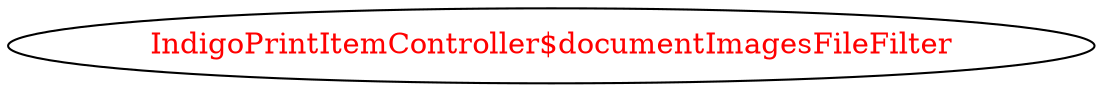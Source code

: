 digraph dependencyGraph {
 concentrate=true;
 ranksep="2.0";
 rankdir="LR"; 
 splines="ortho";
"IndigoPrintItemController$documentImagesFileFilter" [fontcolor="red"];
}